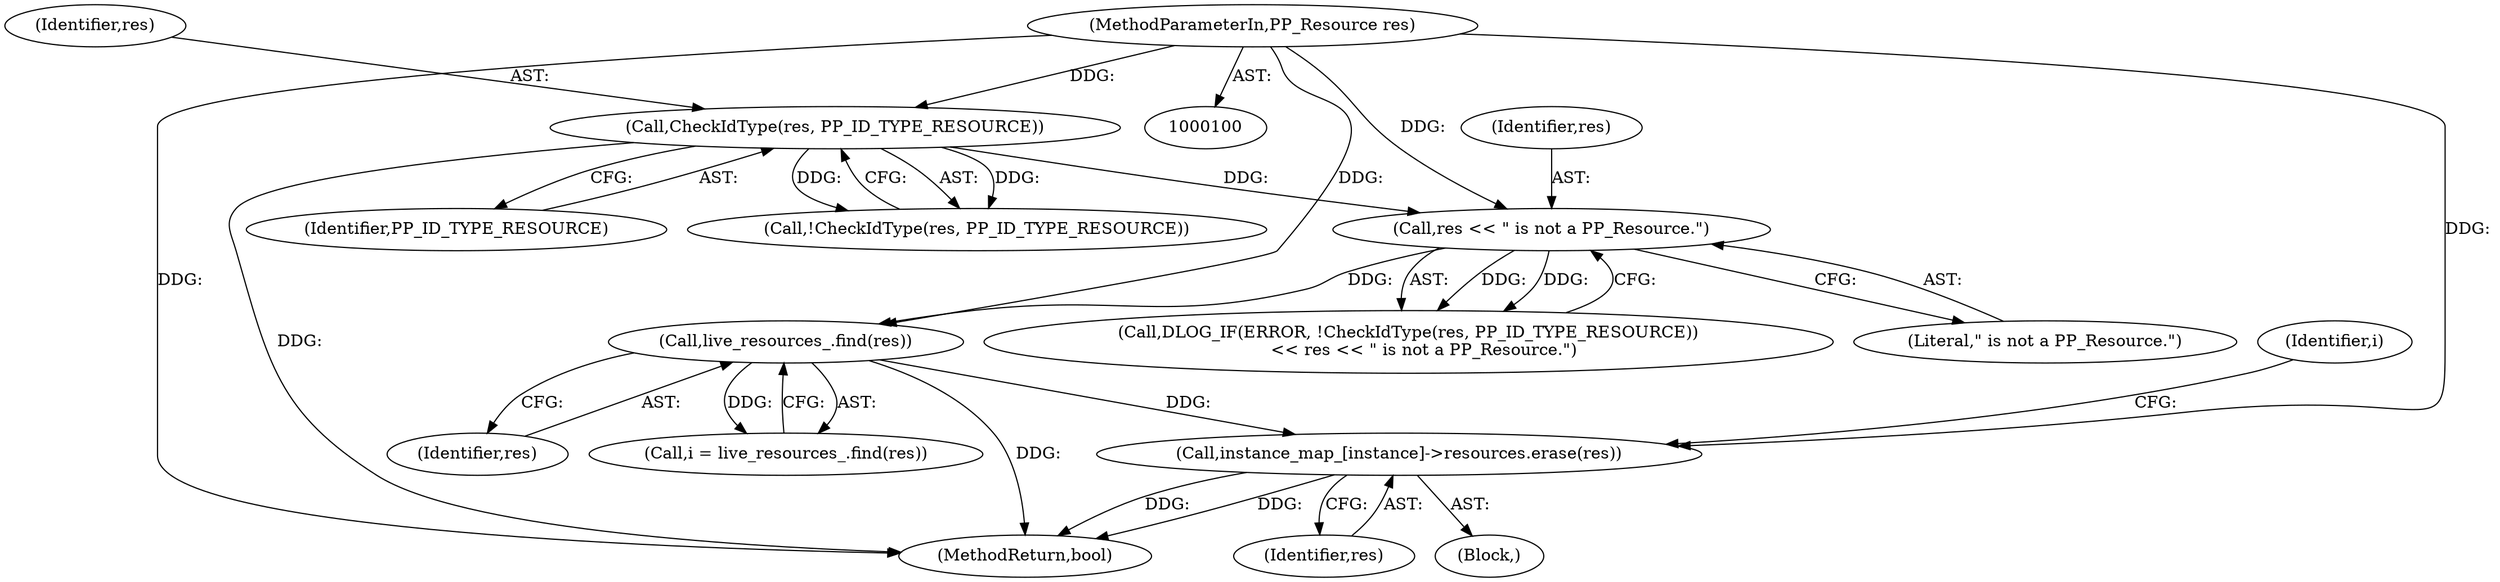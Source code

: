 digraph "1_Chrome_55ef04e135edaa9abfbf3647634b11ed57dc49e9_7@del" {
"1000146" [label="(Call,instance_map_[instance]->resources.erase(res))"];
"1000116" [label="(Call,live_resources_.find(res))"];
"1000110" [label="(Call,res << \" is not a PP_Resource.\")"];
"1000107" [label="(Call,CheckIdType(res, PP_ID_TYPE_RESOURCE))"];
"1000101" [label="(MethodParameterIn,PP_Resource res)"];
"1000131" [label="(Block,)"];
"1000111" [label="(Identifier,res)"];
"1000117" [label="(Identifier,res)"];
"1000107" [label="(Call,CheckIdType(res, PP_ID_TYPE_RESOURCE))"];
"1000156" [label="(MethodReturn,bool)"];
"1000147" [label="(Identifier,res)"];
"1000114" [label="(Call,i = live_resources_.find(res))"];
"1000106" [label="(Call,!CheckIdType(res, PP_ID_TYPE_RESOURCE))"];
"1000103" [label="(Call,DLOG_IF(ERROR, !CheckIdType(res, PP_ID_TYPE_RESOURCE))\n      << res << \" is not a PP_Resource.\")"];
"1000108" [label="(Identifier,res)"];
"1000110" [label="(Call,res << \" is not a PP_Resource.\")"];
"1000149" [label="(Identifier,i)"];
"1000112" [label="(Literal,\" is not a PP_Resource.\")"];
"1000109" [label="(Identifier,PP_ID_TYPE_RESOURCE)"];
"1000146" [label="(Call,instance_map_[instance]->resources.erase(res))"];
"1000116" [label="(Call,live_resources_.find(res))"];
"1000101" [label="(MethodParameterIn,PP_Resource res)"];
"1000146" -> "1000131"  [label="AST: "];
"1000146" -> "1000147"  [label="CFG: "];
"1000147" -> "1000146"  [label="AST: "];
"1000149" -> "1000146"  [label="CFG: "];
"1000146" -> "1000156"  [label="DDG: "];
"1000146" -> "1000156"  [label="DDG: "];
"1000116" -> "1000146"  [label="DDG: "];
"1000101" -> "1000146"  [label="DDG: "];
"1000116" -> "1000114"  [label="AST: "];
"1000116" -> "1000117"  [label="CFG: "];
"1000117" -> "1000116"  [label="AST: "];
"1000114" -> "1000116"  [label="CFG: "];
"1000116" -> "1000156"  [label="DDG: "];
"1000116" -> "1000114"  [label="DDG: "];
"1000110" -> "1000116"  [label="DDG: "];
"1000101" -> "1000116"  [label="DDG: "];
"1000110" -> "1000103"  [label="AST: "];
"1000110" -> "1000112"  [label="CFG: "];
"1000111" -> "1000110"  [label="AST: "];
"1000112" -> "1000110"  [label="AST: "];
"1000103" -> "1000110"  [label="CFG: "];
"1000110" -> "1000103"  [label="DDG: "];
"1000110" -> "1000103"  [label="DDG: "];
"1000107" -> "1000110"  [label="DDG: "];
"1000101" -> "1000110"  [label="DDG: "];
"1000107" -> "1000106"  [label="AST: "];
"1000107" -> "1000109"  [label="CFG: "];
"1000108" -> "1000107"  [label="AST: "];
"1000109" -> "1000107"  [label="AST: "];
"1000106" -> "1000107"  [label="CFG: "];
"1000107" -> "1000156"  [label="DDG: "];
"1000107" -> "1000106"  [label="DDG: "];
"1000107" -> "1000106"  [label="DDG: "];
"1000101" -> "1000107"  [label="DDG: "];
"1000101" -> "1000100"  [label="AST: "];
"1000101" -> "1000156"  [label="DDG: "];
}
